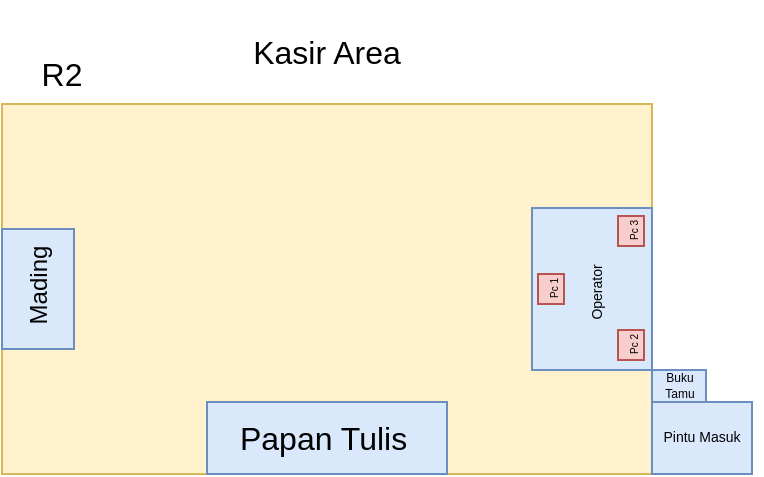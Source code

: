 <mxfile version="26.2.14">
  <diagram name="Halaman-1" id="hn0tTHW4iUZhrvFI1rwu">
    <mxGraphModel dx="781" dy="762" grid="0" gridSize="10" guides="1" tooltips="1" connect="1" arrows="1" fold="1" page="0" pageScale="1" pageWidth="827" pageHeight="1169" math="0" shadow="0">
      <root>
        <mxCell id="0" />
        <mxCell id="1" parent="0" />
        <mxCell id="C4AMaPXMwdx1v8CpoTr9-1" value="" style="whiteSpace=wrap;html=1;labelBackgroundColor=none;fillColor=#fff2cc;strokeColor=#d6b656;" parent="1" vertex="1">
          <mxGeometry x="-195" y="186" width="325" height="185" as="geometry" />
        </mxCell>
        <mxCell id="C4AMaPXMwdx1v8CpoTr9-2" value="R2" style="text;strokeColor=none;align=center;fillColor=none;html=1;verticalAlign=middle;whiteSpace=wrap;rounded=0;fontSize=16;labelBackgroundColor=none;" parent="1" vertex="1">
          <mxGeometry x="-195" y="156" width="60" height="30" as="geometry" />
        </mxCell>
        <mxCell id="C4AMaPXMwdx1v8CpoTr9-3" value="Kasir Area" style="text;strokeColor=none;align=center;fillColor=none;html=1;verticalAlign=middle;whiteSpace=wrap;rounded=0;fontSize=16;labelBackgroundColor=none;" parent="1" vertex="1">
          <mxGeometry x="-86.75" y="134" width="108.5" height="52" as="geometry" />
        </mxCell>
        <mxCell id="C4AMaPXMwdx1v8CpoTr9-5" value="" style="whiteSpace=wrap;html=1;labelBackgroundColor=none;fillColor=#dae8fc;strokeColor=#6c8ebf;" parent="1" vertex="1">
          <mxGeometry x="-195" y="248.5" width="36" height="60" as="geometry" />
        </mxCell>
        <mxCell id="C4AMaPXMwdx1v8CpoTr9-6" value="Mading" style="text;strokeColor=none;align=center;fillColor=none;html=1;verticalAlign=middle;whiteSpace=wrap;rounded=0;fontSize=12;rotation=-90;labelBackgroundColor=none;" parent="1" vertex="1">
          <mxGeometry x="-207" y="264" width="60" height="25" as="geometry" />
        </mxCell>
        <mxCell id="C4AMaPXMwdx1v8CpoTr9-7" value="" style="whiteSpace=wrap;html=1;labelBackgroundColor=none;fillColor=#dae8fc;strokeColor=#6c8ebf;" parent="1" vertex="1">
          <mxGeometry x="-92.5" y="335" width="120" height="36" as="geometry" />
        </mxCell>
        <mxCell id="C4AMaPXMwdx1v8CpoTr9-8" value="Papan Tulis&amp;nbsp;" style="text;strokeColor=none;align=center;fillColor=none;html=1;verticalAlign=middle;whiteSpace=wrap;rounded=0;fontSize=16;labelBackgroundColor=none;" parent="1" vertex="1">
          <mxGeometry x="-78.44" y="338.5" width="91.88" height="29" as="geometry" />
        </mxCell>
        <mxCell id="C4AMaPXMwdx1v8CpoTr9-10" value="" style="whiteSpace=wrap;html=1;rotation=-90;labelBackgroundColor=none;fillColor=#dae8fc;strokeColor=#6c8ebf;" parent="1" vertex="1">
          <mxGeometry x="59.5" y="248.5" width="81" height="60" as="geometry" />
        </mxCell>
        <mxCell id="C4AMaPXMwdx1v8CpoTr9-13" value="" style="whiteSpace=wrap;html=1;labelBackgroundColor=none;fillColor=#f8cecc;strokeColor=#b85450;" parent="1" vertex="1">
          <mxGeometry x="113" y="242" width="13" height="15" as="geometry" />
        </mxCell>
        <mxCell id="C4AMaPXMwdx1v8CpoTr9-15" value="" style="whiteSpace=wrap;html=1;labelBackgroundColor=none;fillColor=#f8cecc;strokeColor=#b85450;" parent="1" vertex="1">
          <mxGeometry x="113" y="299" width="13" height="15" as="geometry" />
        </mxCell>
        <mxCell id="C4AMaPXMwdx1v8CpoTr9-16" value="" style="whiteSpace=wrap;html=1;labelBackgroundColor=none;fillColor=#f8cecc;strokeColor=#b85450;" parent="1" vertex="1">
          <mxGeometry x="73" y="271" width="13" height="15" as="geometry" />
        </mxCell>
        <mxCell id="C4AMaPXMwdx1v8CpoTr9-17" value="Pc 1" style="text;strokeColor=none;align=center;fillColor=none;html=1;verticalAlign=middle;whiteSpace=wrap;rounded=0;fontSize=5;rotation=-90;labelBackgroundColor=none;" parent="1" vertex="1">
          <mxGeometry x="70.5" y="274.25" width="18" height="8.5" as="geometry" />
        </mxCell>
        <mxCell id="C4AMaPXMwdx1v8CpoTr9-18" value="Pc 2" style="text;strokeColor=none;align=center;fillColor=none;html=1;verticalAlign=middle;whiteSpace=wrap;rounded=0;fontSize=5;rotation=-90;labelBackgroundColor=none;" parent="1" vertex="1">
          <mxGeometry x="110.5" y="302.25" width="18" height="8.5" as="geometry" />
        </mxCell>
        <mxCell id="C4AMaPXMwdx1v8CpoTr9-19" value="Pc 3" style="text;strokeColor=none;align=center;fillColor=none;html=1;verticalAlign=middle;whiteSpace=wrap;rounded=0;fontSize=5;rotation=-90;labelBackgroundColor=none;" parent="1" vertex="1">
          <mxGeometry x="110.5" y="245.13" width="18" height="8.75" as="geometry" />
        </mxCell>
        <mxCell id="C4AMaPXMwdx1v8CpoTr9-20" value="Operator&amp;nbsp;" style="text;strokeColor=none;align=center;fillColor=none;html=1;verticalAlign=middle;whiteSpace=wrap;rounded=0;fontSize=7;rotation=-90;labelBackgroundColor=none;" parent="1" vertex="1">
          <mxGeometry x="73" y="264" width="60" height="30" as="geometry" />
        </mxCell>
        <mxCell id="Oc3P2kRP-ZX3fHC90jkk-1" value="" style="whiteSpace=wrap;html=1;labelBackgroundColor=none;fillColor=#dae8fc;strokeColor=#6c8ebf;" vertex="1" parent="1">
          <mxGeometry x="130" y="319" width="27" height="16" as="geometry" />
        </mxCell>
        <mxCell id="Oc3P2kRP-ZX3fHC90jkk-2" value="Buku Tamu" style="text;strokeColor=none;align=center;fillColor=none;html=1;verticalAlign=middle;whiteSpace=wrap;rounded=0;fontSize=6;labelBackgroundColor=none;" vertex="1" parent="1">
          <mxGeometry x="131.75" y="319" width="23.5" height="15" as="geometry" />
        </mxCell>
        <mxCell id="Oc3P2kRP-ZX3fHC90jkk-3" value="" style="whiteSpace=wrap;html=1;labelBackgroundColor=none;fillColor=#dae8fc;strokeColor=#6c8ebf;" vertex="1" parent="1">
          <mxGeometry x="130" y="335" width="50" height="36" as="geometry" />
        </mxCell>
        <mxCell id="Oc3P2kRP-ZX3fHC90jkk-4" value="Pintu Masuk" style="text;strokeColor=none;align=center;fillColor=none;html=1;verticalAlign=middle;whiteSpace=wrap;rounded=0;fontSize=7;labelBackgroundColor=none;" vertex="1" parent="1">
          <mxGeometry x="125" y="337.5" width="60" height="30" as="geometry" />
        </mxCell>
      </root>
    </mxGraphModel>
  </diagram>
</mxfile>
